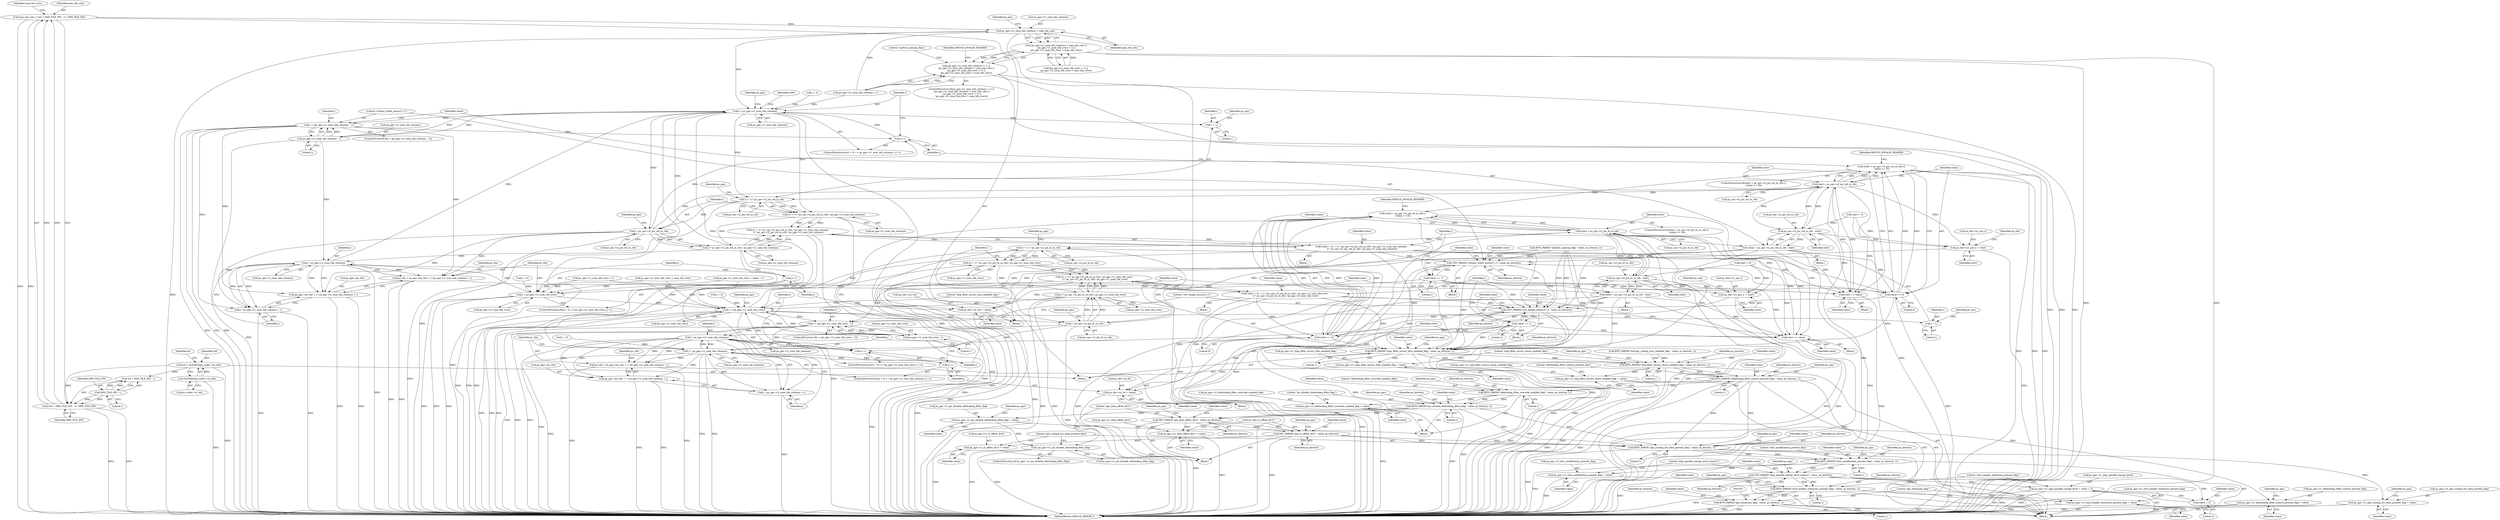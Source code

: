 digraph "0_Android_25c0ffbe6a181b4a373c3c9b421ea449d457e6ed@integer" {
"1000495" [label="(Call,max_tile_cols = (wd + MIN_TILE_WD - 1) / MIN_TILE_WD)"];
"1000497" [label="(Call,(wd + MIN_TILE_WD - 1) / MIN_TILE_WD)"];
"1000481" [label="(Call,wd = ALIGN64(ps_codec->i4_wd))"];
"1000483" [label="(Call,ALIGN64(ps_codec->i4_wd))"];
"1000500" [label="(Call,MIN_TILE_WD - 1)"];
"1000544" [label="(Call,ps_pps->i1_num_tile_columns > max_tile_cols)"];
"1000543" [label="(Call,(ps_pps->i1_num_tile_columns > max_tile_cols) ||\n (ps_pps->i1_num_tile_rows < 1) ||\n (ps_pps->i1_num_tile_rows > max_tile_rows))"];
"1000537" [label="(Call,(ps_pps->i1_num_tile_columns < 1) ||\n (ps_pps->i1_num_tile_columns > max_tile_cols) ||\n (ps_pps->i1_num_tile_rows < 1) ||\n (ps_pps->i1_num_tile_rows > max_tile_rows))"];
"1000583" [label="(Call,i < ps_pps->i1_num_tile_columns)"];
"1000599" [label="(Call,i < (ps_pps->i1_num_tile_columns - 1))"];
"1000588" [label="(Call,i++)"];
"1000660" [label="(Call,ps_tile = ps_pps->ps_tile + j * ps_pps->i1_num_tile_columns + i)"];
"1000662" [label="(Call,ps_pps->ps_tile + j * ps_pps->i1_num_tile_columns + i)"];
"1000666" [label="(Call,j * ps_pps->i1_num_tile_columns + i)"];
"1000601" [label="(Call,ps_pps->i1_num_tile_columns - 1)"];
"1000667" [label="(Call,j * ps_pps->i1_num_tile_columns)"];
"1000657" [label="(Call,j++)"];
"1000652" [label="(Call,j < ps_pps->i1_num_tile_rows)"];
"1000705" [label="(Call,i < (ps_pps->i1_num_tile_rows))"];
"1000721" [label="(Call,i < (ps_pps->i1_num_tile_rows - 1))"];
"1000710" [label="(Call,i++)"];
"1000789" [label="(Call,i * ps_pps->i1_num_tile_columns)"];
"1000774" [label="(Call,j < ps_pps->i1_num_tile_columns)"];
"1000779" [label="(Call,j++)"];
"1000782" [label="(Call,ps_tile = ps_pps->ps_tile + i * ps_pps->i1_num_tile_columns + j)"];
"1000784" [label="(Call,ps_pps->ps_tile + i * ps_pps->i1_num_tile_columns + j)"];
"1000788" [label="(Call,i * ps_pps->i1_num_tile_columns + j)"];
"1000723" [label="(Call,ps_pps->i1_num_tile_rows - 1)"];
"1000751" [label="(Call,(i + 1) * ps_sps->i2_pic_ht_in_ctb)"];
"1000750" [label="(Call,((i + 1) * ps_sps->i2_pic_ht_in_ctb) / ps_pps->i1_num_tile_rows)"];
"1000749" [label="(Call,((i + 1) * ps_sps->i2_pic_ht_in_ctb) / ps_pps->i1_num_tile_rows -\n (i * ps_sps->i2_pic_ht_in_ctb) / ps_pps->i1_num_tile_rows)"];
"1000747" [label="(Call,value = ((i + 1) * ps_sps->i2_pic_ht_in_ctb) / ps_pps->i1_num_tile_rows -\n (i * ps_sps->i2_pic_ht_in_ctb) / ps_pps->i1_num_tile_rows)"];
"1000729" [label="(Call,UEV_PARSE(\"row_height_minus1[ i ]\", value, ps_bitstrm))"];
"1000733" [label="(Call,value += 1)"];
"1000800" [label="(Call,ps_tile->u2_ht = value)"];
"1000805" [label="(Call,start += value)"];
"1000810" [label="(Call,start > ps_sps->i2_pic_ht_in_ctb)"];
"1000740" [label="(Call,ps_sps->i2_pic_ht_in_ctb - start)"];
"1000738" [label="(Call,value = ps_sps->i2_pic_ht_in_ctb - start)"];
"1000815" [label="(Call,value <= 0)"];
"1000809" [label="(Call,(start > ps_sps->i2_pic_ht_in_ctb) ||\n (value <= 0))"];
"1000820" [label="(Call,BITS_PARSE(\"loop_filter_across_tiles_enabled_flag\", value, ps_bitstrm, 1))"];
"1000825" [label="(Call,ps_pps->i1_loop_filter_across_tiles_enabled_flag = value)"];
"1000879" [label="(Call,BITS_PARSE(\"loop_filter_across_slices_enabled_flag\", value, ps_bitstrm, 1))"];
"1000884" [label="(Call,ps_pps->i1_loop_filter_across_slices_enabled_flag = value)"];
"1000889" [label="(Call,BITS_PARSE(\"deblocking_filter_control_present_flag\", value, ps_bitstrm, 1))"];
"1000894" [label="(Call,ps_pps->i1_deblocking_filter_control_present_flag = value)"];
"1000924" [label="(Call,BITS_PARSE(\"deblocking_filter_override_enabled_flag\", value, ps_bitstrm, 1))"];
"1000929" [label="(Call,ps_pps->i1_deblocking_filter_override_enabled_flag = value)"];
"1000934" [label="(Call,BITS_PARSE(\"pic_disable_deblocking_filter_flag\", value, ps_bitstrm, 1))"];
"1000939" [label="(Call,ps_pps->i1_pic_disable_deblocking_filter_flag = value)"];
"1000945" [label="(Call,!ps_pps->i1_pic_disable_deblocking_filter_flag)"];
"1000950" [label="(Call,SEV_PARSE(\"pps_beta_offset_div2\", value, ps_bitstrm))"];
"1000954" [label="(Call,ps_pps->i1_beta_offset_div2 = value)"];
"1000959" [label="(Call,SEV_PARSE(\"pps_tc_offset_div2\", value, ps_bitstrm))"];
"1000963" [label="(Call,ps_pps->i1_tc_offset_div2 = value)"];
"1000968" [label="(Call,BITS_PARSE(\"pps_scaling_list_data_present_flag\", value, ps_bitstrm, 1))"];
"1000973" [label="(Call,ps_pps->i1_pps_scaling_list_data_present_flag = value)"];
"1000992" [label="(Call,BITS_PARSE(\"lists_modification_present_flag\", value, ps_bitstrm, 1))"];
"1000997" [label="(Call,ps_pps->i1_lists_modification_present_flag = value)"];
"1001002" [label="(Call,UEV_PARSE(\"log2_parallel_merge_level_minus2\", value, ps_bitstrm))"];
"1001006" [label="(Call,ps_pps->i1_log2_parallel_merge_level = value + 2)"];
"1001010" [label="(Call,value + 2)"];
"1001013" [label="(Call,BITS_PARSE(\"slice_header_extension_present_flag\", value, ps_bitstrm, 1))"];
"1001018" [label="(Call,ps_pps->i1_slice_header_extension_present_flag = value)"];
"1001023" [label="(Call,BITS_PARSE(\"pps_extension_flag\", value, ps_bitstrm, 1))"];
"1000795" [label="(Call,ps_tile->u1_pos_y = start)"];
"1000761" [label="(Call,(i * ps_sps->i2_pic_ht_in_ctb) / ps_pps->i1_num_tile_rows)"];
"1000762" [label="(Call,i * ps_sps->i2_pic_ht_in_ctb)"];
"1000752" [label="(Call,i + 1)"];
"1000629" [label="(Call,(i + 1) * ps_sps->i2_pic_wd_in_ctb)"];
"1000628" [label="(Call,((i + 1) * ps_sps->i2_pic_wd_in_ctb) / ps_pps->i1_num_tile_columns)"];
"1000627" [label="(Call,((i + 1) * ps_sps->i2_pic_wd_in_ctb) / ps_pps->i1_num_tile_columns -\n (i * ps_sps->i2_pic_wd_in_ctb) / ps_pps->i1_num_tile_columns)"];
"1000625" [label="(Call,value = ((i + 1) * ps_sps->i2_pic_wd_in_ctb) / ps_pps->i1_num_tile_columns -\n (i * ps_sps->i2_pic_wd_in_ctb) / ps_pps->i1_num_tile_columns)"];
"1000607" [label="(Call,UEV_PARSE(\"column_width_minus1[ i ]\", value, ps_bitstrm))"];
"1000611" [label="(Call,value += 1)"];
"1000678" [label="(Call,ps_tile->u2_wd = value)"];
"1000683" [label="(Call,start += value)"];
"1000688" [label="(Call,start > ps_sps->i2_pic_wd_in_ctb)"];
"1000618" [label="(Call,ps_sps->i2_pic_wd_in_ctb - start)"];
"1000616" [label="(Call,value = ps_sps->i2_pic_wd_in_ctb - start)"];
"1000693" [label="(Call,value <= 0)"];
"1000687" [label="(Call,(start > ps_sps->i2_pic_wd_in_ctb) ||\n (value <= 0))"];
"1000673" [label="(Call,ps_tile->u1_pos_x = start)"];
"1000639" [label="(Call,(i * ps_sps->i2_pic_wd_in_ctb) / ps_pps->i1_num_tile_columns)"];
"1000640" [label="(Call,i * ps_sps->i2_pic_wd_in_ctb)"];
"1000630" [label="(Call,i + 1)"];
"1000679" [label="(Call,ps_tile->u2_wd)"];
"1000576" [label="(Call,start = 0)"];
"1000784" [label="(Call,ps_pps->ps_tile + i * ps_pps->i1_num_tile_columns + j)"];
"1000652" [label="(Call,j < ps_pps->i1_num_tile_rows)"];
"1000460" [label="(Call,BITS_PARSE(\"entropy_coding_sync_enabled_flag\", value, ps_bitstrm, 1))"];
"1000752" [label="(Call,i + 1)"];
"1000660" [label="(Call,ps_tile = ps_pps->ps_tile + j * ps_pps->i1_num_tile_columns + i)"];
"1000706" [label="(Identifier,i)"];
"1000898" [label="(Identifier,value)"];
"1000927" [label="(Identifier,ps_bitstrm)"];
"1001006" [label="(Call,ps_pps->i1_log2_parallel_merge_level = value + 2)"];
"1000598" [label="(ControlStructure,if(i < (ps_pps->i1_num_tile_columns - 1)))"];
"1000617" [label="(Identifier,value)"];
"1000682" [label="(Identifier,value)"];
"1000689" [label="(Identifier,start)"];
"1000751" [label="(Call,(i + 1) * ps_sps->i2_pic_ht_in_ctb)"];
"1000946" [label="(Call,ps_pps->i1_pic_disable_deblocking_filter_flag)"];
"1000666" [label="(Call,j * ps_pps->i1_num_tile_columns + i)"];
"1000727" [label="(Literal,1)"];
"1000746" [label="(Block,)"];
"1000673" [label="(Call,ps_tile->u1_pos_x = start)"];
"1000640" [label="(Call,i * ps_sps->i2_pic_wd_in_ctb)"];
"1000956" [label="(Identifier,ps_pps)"];
"1000895" [label="(Call,ps_pps->i1_deblocking_filter_control_present_flag)"];
"1001026" [label="(Identifier,ps_bitstrm)"];
"1001010" [label="(Call,value + 2)"];
"1000884" [label="(Call,ps_pps->i1_loop_filter_across_slices_enabled_flag = value)"];
"1000498" [label="(Call,wd + MIN_TILE_WD - 1)"];
"1000668" [label="(Identifier,j)"];
"1000994" [label="(Identifier,value)"];
"1001027" [label="(Literal,1)"];
"1000764" [label="(Call,ps_sps->i2_pic_ht_in_ctb)"];
"1000756" [label="(Identifier,ps_sps)"];
"1000980" [label="(Identifier,ps_pps)"];
"1000599" [label="(Call,i < (ps_pps->i1_num_tile_columns - 1))"];
"1000662" [label="(Call,ps_pps->ps_tile + j * ps_pps->i1_num_tile_columns + i)"];
"1000595" [label="(Identifier,ps_pps)"];
"1000801" [label="(Call,ps_tile->u2_ht)"];
"1000712" [label="(Block,)"];
"1000941" [label="(Identifier,ps_pps)"];
"1000702" [label="(Call,i = 0)"];
"1000797" [label="(Identifier,ps_tile)"];
"1000816" [label="(Identifier,value)"];
"1000821" [label="(Literal,\"loop_filter_across_tiles_enabled_flag\")"];
"1000657" [label="(Call,j++)"];
"1000879" [label="(Call,BITS_PARSE(\"loop_filter_across_slices_enabled_flag\", value, ps_bitstrm, 1))"];
"1000782" [label="(Call,ps_tile = ps_pps->ps_tile + i * ps_pps->i1_num_tile_columns + j)"];
"1000934" [label="(Call,BITS_PARSE(\"pic_disable_deblocking_filter_flag\", value, ps_bitstrm, 1))"];
"1000825" [label="(Call,ps_pps->i1_loop_filter_across_tiles_enabled_flag = value)"];
"1000659" [label="(Block,)"];
"1001017" [label="(Literal,1)"];
"1000694" [label="(Identifier,value)"];
"1000882" [label="(Identifier,ps_bitstrm)"];
"1000753" [label="(Identifier,i)"];
"1000500" [label="(Call,MIN_TILE_WD - 1)"];
"1000820" [label="(Call,BITS_PARSE(\"loop_filter_across_tiles_enabled_flag\", value, ps_bitstrm, 1))"];
"1001025" [label="(Identifier,value)"];
"1000800" [label="(Call,ps_tile->u2_ht = value)"];
"1000661" [label="(Identifier,ps_tile)"];
"1000933" [label="(Identifier,value)"];
"1000950" [label="(Call,SEV_PARSE(\"pps_beta_offset_div2\", value, ps_bitstrm))"];
"1000628" [label="(Call,((i + 1) * ps_sps->i2_pic_wd_in_ctb) / ps_pps->i1_num_tile_columns)"];
"1000790" [label="(Identifier,i)"];
"1000819" [label="(Identifier,IHEVCD_INVALID_HEADER)"];
"1000741" [label="(Call,ps_sps->i2_pic_ht_in_ctb)"];
"1001019" [label="(Call,ps_pps->i1_slice_header_extension_present_flag)"];
"1000734" [label="(Identifier,value)"];
"1000701" [label="(ControlStructure,for(i = 0; i < (ps_pps->i1_num_tile_rows); i++))"];
"1000739" [label="(Identifier,value)"];
"1000935" [label="(Literal,\"pic_disable_deblocking_filter_flag\")"];
"1000654" [label="(Call,ps_pps->i1_num_tile_rows)"];
"1000759" [label="(Identifier,ps_pps)"];
"1000968" [label="(Call,BITS_PARSE(\"pps_scaling_list_data_present_flag\", value, ps_bitstrm, 1))"];
"1000951" [label="(Literal,\"pps_beta_offset_div2\")"];
"1001003" [label="(Literal,\"log2_parallel_merge_level_minus2\")"];
"1000602" [label="(Call,ps_pps->i1_num_tile_columns)"];
"1000483" [label="(Call,ALIGN64(ps_codec->i4_wd))"];
"1000955" [label="(Call,ps_pps->i1_beta_offset_div2)"];
"1000789" [label="(Call,i * ps_pps->i1_num_tile_columns)"];
"1000609" [label="(Identifier,value)"];
"1000964" [label="(Call,ps_pps->i1_tc_offset_div2)"];
"1000806" [label="(Identifier,start)"];
"1000503" [label="(Identifier,MIN_TILE_WD)"];
"1001014" [label="(Literal,\"slice_header_extension_present_flag\")"];
"1000563" [label="(Literal,\"uniform_spacing_flag\")"];
"1000683" [label="(Call,start += value)"];
"1000804" [label="(Identifier,value)"];
"1000767" [label="(Call,ps_pps->i1_num_tile_rows)"];
"1000612" [label="(Identifier,value)"];
"1000937" [label="(Identifier,ps_bitstrm)"];
"1000938" [label="(Literal,1)"];
"1001018" [label="(Call,ps_pps->i1_slice_header_extension_present_flag = value)"];
"1000579" [label="(ControlStructure,for(i = 0; i < ps_pps->i1_num_tile_columns; i++))"];
"1000633" [label="(Call,ps_sps->i2_pic_wd_in_ctb)"];
"1000697" [label="(Identifier,IHEVCD_INVALID_HEADER)"];
"1000693" [label="(Call,value <= 0)"];
"1000658" [label="(Identifier,j)"];
"1000624" [label="(Block,)"];
"1000954" [label="(Call,ps_pps->i1_beta_offset_div2 = value)"];
"1000780" [label="(Identifier,j)"];
"1001022" [label="(Identifier,value)"];
"1000761" [label="(Call,(i * ps_sps->i2_pic_ht_in_ctb) / ps_pps->i1_num_tile_rows)"];
"1000802" [label="(Identifier,ps_tile)"];
"1000680" [label="(Identifier,ps_tile)"];
"1000947" [label="(Identifier,ps_pps)"];
"1000685" [label="(Identifier,value)"];
"1000750" [label="(Call,((i + 1) * ps_sps->i2_pic_ht_in_ctb) / ps_pps->i1_num_tile_rows)"];
"1000826" [label="(Call,ps_pps->i1_loop_filter_across_tiles_enabled_flag)"];
"1000506" [label="(Identifier,max_tile_rows)"];
"1000754" [label="(Literal,1)"];
"1000646" [label="(Identifier,ps_pps)"];
"1000775" [label="(Identifier,j)"];
"1000678" [label="(Call,ps_tile->u2_wd = value)"];
"1000894" [label="(Call,ps_pps->i1_deblocking_filter_control_present_flag = value)"];
"1000892" [label="(Identifier,ps_bitstrm)"];
"1000939" [label="(Call,ps_pps->i1_pic_disable_deblocking_filter_flag = value)"];
"1000580" [label="(Call,i = 0)"];
"1000537" [label="(Call,(ps_pps->i1_num_tile_columns < 1) ||\n (ps_pps->i1_num_tile_columns > max_tile_cols) ||\n (ps_pps->i1_num_tile_rows < 1) ||\n (ps_pps->i1_num_tile_rows > max_tile_rows))"];
"1000536" [label="(ControlStructure,if((ps_pps->i1_num_tile_columns < 1) ||\n (ps_pps->i1_num_tile_columns > max_tile_cols) ||\n (ps_pps->i1_num_tile_rows < 1) ||\n (ps_pps->i1_num_tile_rows > max_tile_rows)))"];
"1000675" [label="(Identifier,ps_tile)"];
"1000639" [label="(Call,(i * ps_sps->i2_pic_wd_in_ctb) / ps_pps->i1_num_tile_columns)"];
"1000502" [label="(Literal,1)"];
"1000795" [label="(Call,ps_tile->u1_pos_y = start)"];
"1000958" [label="(Identifier,value)"];
"1000629" [label="(Call,(i + 1) * ps_sps->i2_pic_wd_in_ctb)"];
"1001047" [label="(MethodReturn,IHEVCD_ERROR_T)"];
"1000626" [label="(Identifier,value)"];
"1000776" [label="(Call,ps_pps->i1_num_tile_columns)"];
"1001002" [label="(Call,UEV_PARSE(\"log2_parallel_merge_level_minus2\", value, ps_bitstrm))"];
"1000940" [label="(Call,ps_pps->i1_pic_disable_deblocking_filter_flag)"];
"1000677" [label="(Identifier,start)"];
"1000961" [label="(Identifier,value)"];
"1000809" [label="(Call,(start > ps_sps->i2_pic_ht_in_ctb) ||\n (value <= 0))"];
"1000711" [label="(Identifier,i)"];
"1000896" [label="(Identifier,ps_pps)"];
"1000974" [label="(Call,ps_pps->i1_pps_scaling_list_data_present_flag)"];
"1000720" [label="(ControlStructure,if(i < (ps_pps->i1_num_tile_rows - 1)))"];
"1001023" [label="(Call,BITS_PARSE(\"pps_extension_flag\", value, ps_bitstrm, 1))"];
"1000977" [label="(Identifier,value)"];
"1000632" [label="(Literal,1)"];
"1000724" [label="(Call,ps_pps->i1_num_tile_rows)"];
"1000584" [label="(Identifier,i)"];
"1000992" [label="(Call,BITS_PARSE(\"lists_modification_present_flag\", value, ps_bitstrm, 1))"];
"1000484" [label="(Call,ps_codec->i4_wd)"];
"1000634" [label="(Identifier,ps_sps)"];
"1000972" [label="(Literal,1)"];
"1000926" [label="(Identifier,value)"];
"1000768" [label="(Identifier,ps_pps)"];
"1000731" [label="(Identifier,value)"];
"1000590" [label="(Block,)"];
"1000489" [label="(Identifier,ht)"];
"1000998" [label="(Call,ps_pps->i1_lists_modification_present_flag)"];
"1000929" [label="(Call,ps_pps->i1_deblocking_filter_override_enabled_flag = value)"];
"1000562" [label="(Call,BITS_PARSE(\"uniform_spacing_flag\", value, ps_bitstrm, 1))"];
"1000723" [label="(Call,ps_pps->i1_num_tile_rows - 1)"];
"1000928" [label="(Literal,1)"];
"1000650" [label="(Identifier,j)"];
"1000548" [label="(Identifier,max_tile_cols)"];
"1000758" [label="(Call,ps_pps->i1_num_tile_rows)"];
"1000686" [label="(ControlStructure,if((start > ps_sps->i2_pic_wd_in_ctb) ||\n (value <= 0)))"];
"1000561" [label="(Identifier,IHEVCD_INVALID_HEADER)"];
"1000588" [label="(Call,i++)"];
"1000555" [label="(Call,ps_pps->i1_num_tile_rows > max_tile_rows)"];
"1000805" [label="(Call,start += value)"];
"1000822" [label="(Identifier,value)"];
"1000999" [label="(Identifier,ps_pps)"];
"1001020" [label="(Identifier,ps_pps)"];
"1000796" [label="(Call,ps_tile->u1_pos_y)"];
"1000975" [label="(Identifier,ps_pps)"];
"1000608" [label="(Literal,\"column_width_minus1[ i ]\")"];
"1000730" [label="(Literal,\"row_height_minus1[ i ]\")"];
"1000615" [label="(Block,)"];
"1000543" [label="(Call,(ps_pps->i1_num_tile_columns > max_tile_cols) ||\n (ps_pps->i1_num_tile_rows < 1) ||\n (ps_pps->i1_num_tile_rows > max_tile_rows))"];
"1000891" [label="(Identifier,value)"];
"1000684" [label="(Identifier,start)"];
"1000959" [label="(Call,SEV_PARSE(\"pps_tc_offset_div2\", value, ps_bitstrm))"];
"1000967" [label="(Identifier,value)"];
"1001007" [label="(Call,ps_pps->i1_log2_parallel_merge_level)"];
"1000641" [label="(Identifier,i)"];
"1000763" [label="(Identifier,i)"];
"1000817" [label="(Literal,0)"];
"1000549" [label="(Call,(ps_pps->i1_num_tile_rows < 1) ||\n (ps_pps->i1_num_tile_rows > max_tile_rows))"];
"1000672" [label="(Identifier,i)"];
"1000943" [label="(Identifier,value)"];
"1000601" [label="(Call,ps_pps->i1_num_tile_columns - 1)"];
"1000881" [label="(Identifier,value)"];
"1000901" [label="(Identifier,ps_pps)"];
"1000737" [label="(Block,)"];
"1000735" [label="(Literal,1)"];
"1001001" [label="(Identifier,value)"];
"1000924" [label="(Call,BITS_PARSE(\"deblocking_filter_override_enabled_flag\", value, ps_bitstrm, 1))"];
"1000965" [label="(Identifier,ps_pps)"];
"1000497" [label="(Call,(wd + MIN_TILE_WD - 1) / MIN_TILE_WD)"];
"1000997" [label="(Call,ps_pps->i1_lists_modification_present_flag = value)"];
"1000637" [label="(Identifier,ps_pps)"];
"1000669" [label="(Call,ps_pps->i1_num_tile_columns)"];
"1000893" [label="(Literal,1)"];
"1000944" [label="(ControlStructure,if(!ps_pps->i1_pic_disable_deblocking_filter_flag))"];
"1000622" [label="(Identifier,start)"];
"1000888" [label="(Identifier,value)"];
"1000738" [label="(Call,value = ps_sps->i2_pic_ht_in_ctb - start)"];
"1000960" [label="(Literal,\"pps_tc_offset_div2\")"];
"1000945" [label="(Call,!ps_pps->i1_pic_disable_deblocking_filter_flag)"];
"1000111" [label="(Block,)"];
"1000631" [label="(Identifier,i)"];
"1000772" [label="(Identifier,j)"];
"1001012" [label="(Literal,2)"];
"1000740" [label="(Call,ps_sps->i2_pic_ht_in_ctb - start)"];
"1000606" [label="(Block,)"];
"1000481" [label="(Call,wd = ALIGN64(ps_codec->i4_wd))"];
"1000618" [label="(Call,ps_sps->i2_pic_wd_in_ctb - start)"];
"1000642" [label="(Call,ps_sps->i2_pic_wd_in_ctb)"];
"1000885" [label="(Call,ps_pps->i1_loop_filter_across_slices_enabled_flag)"];
"1000770" [label="(ControlStructure,for(j = 0; j < ps_pps->i1_num_tile_columns; j++))"];
"1000552" [label="(Identifier,ps_pps)"];
"1000544" [label="(Call,ps_pps->i1_num_tile_columns > max_tile_cols)"];
"1000710" [label="(Call,i++)"];
"1000707" [label="(Call,ps_pps->i1_num_tile_rows)"];
"1000616" [label="(Call,value = ps_sps->i2_pic_wd_in_ctb - start)"];
"1000585" [label="(Call,ps_pps->i1_num_tile_columns)"];
"1000799" [label="(Identifier,start)"];
"1001016" [label="(Identifier,ps_bitstrm)"];
"1000496" [label="(Identifier,max_tile_cols)"];
"1000538" [label="(Call,ps_pps->i1_num_tile_columns < 1)"];
"1001005" [label="(Identifier,ps_bitstrm)"];
"1000695" [label="(Literal,0)"];
"1000969" [label="(Literal,\"pps_scaling_list_data_present_flag\")"];
"1000605" [label="(Literal,1)"];
"1000630" [label="(Call,i + 1)"];
"1000824" [label="(Literal,1)"];
"1000482" [label="(Identifier,wd)"];
"1000744" [label="(Identifier,start)"];
"1000479" [label="(Block,)"];
"1000755" [label="(Call,ps_sps->i2_pic_ht_in_ctb)"];
"1000827" [label="(Identifier,ps_pps)"];
"1000925" [label="(Literal,\"deblocking_filter_override_enabled_flag\")"];
"1000729" [label="(Call,UEV_PARSE(\"row_height_minus1[ i ]\", value, ps_bitstrm))"];
"1000811" [label="(Identifier,start)"];
"1001011" [label="(Identifier,value)"];
"1000636" [label="(Call,ps_pps->i1_num_tile_columns)"];
"1000808" [label="(ControlStructure,if((start > ps_sps->i2_pic_ht_in_ctb) ||\n (value <= 0)))"];
"1000699" [label="(Identifier,start)"];
"1000749" [label="(Call,((i + 1) * ps_sps->i2_pic_ht_in_ctb) / ps_pps->i1_num_tile_rows -\n (i * ps_sps->i2_pic_ht_in_ctb) / ps_pps->i1_num_tile_rows)"];
"1000687" [label="(Call,(start > ps_sps->i2_pic_wd_in_ctb) ||\n (value <= 0))"];
"1001013" [label="(Call,BITS_PARSE(\"slice_header_extension_present_flag\", value, ps_bitstrm, 1))"];
"1000936" [label="(Identifier,value)"];
"1000495" [label="(Call,max_tile_cols = (wd + MIN_TILE_WD - 1) / MIN_TILE_WD)"];
"1000698" [label="(Call,start = 0)"];
"1000970" [label="(Identifier,value)"];
"1000722" [label="(Identifier,i)"];
"1000733" [label="(Call,value += 1)"];
"1000690" [label="(Call,ps_sps->i2_pic_wd_in_ctb)"];
"1000762" [label="(Call,i * ps_sps->i2_pic_ht_in_ctb)"];
"1000721" [label="(Call,i < (ps_pps->i1_num_tile_rows - 1))"];
"1000794" [label="(Identifier,j)"];
"1000812" [label="(Call,ps_sps->i2_pic_ht_in_ctb)"];
"1000783" [label="(Identifier,ps_tile)"];
"1000995" [label="(Identifier,ps_bitstrm)"];
"1001024" [label="(Literal,\"pps_extension_flag\")"];
"1000747" [label="(Call,value = ((i + 1) * ps_sps->i2_pic_ht_in_ctb) / ps_pps->i1_num_tile_rows -\n (i * ps_sps->i2_pic_ht_in_ctb) / ps_pps->i1_num_tile_rows)"];
"1000728" [label="(Block,)"];
"1000952" [label="(Identifier,value)"];
"1000589" [label="(Identifier,i)"];
"1000705" [label="(Call,i < (ps_pps->i1_num_tile_rows))"];
"1000610" [label="(Identifier,ps_bitstrm)"];
"1000667" [label="(Call,j * ps_pps->i1_num_tile_columns)"];
"1000771" [label="(Call,j = 0)"];
"1000953" [label="(Identifier,ps_bitstrm)"];
"1000550" [label="(Call,ps_pps->i1_num_tile_rows < 1)"];
"1000880" [label="(Literal,\"loop_filter_across_slices_enabled_flag\")"];
"1000971" [label="(Identifier,ps_bitstrm)"];
"1000781" [label="(Block,)"];
"1000996" [label="(Literal,1)"];
"1000973" [label="(Call,ps_pps->i1_pps_scaling_list_data_present_flag = value)"];
"1000823" [label="(Identifier,ps_bitstrm)"];
"1000529" [label="(Call,ps_pps->i1_num_tile_rows = value + 1)"];
"1000649" [label="(Call,j = 0)"];
"1000625" [label="(Call,value = ((i + 1) * ps_sps->i2_pic_wd_in_ctb) / ps_pps->i1_num_tile_columns -\n (i * ps_sps->i2_pic_wd_in_ctb) / ps_pps->i1_num_tile_columns)"];
"1000611" [label="(Call,value += 1)"];
"1000883" [label="(Literal,1)"];
"1000963" [label="(Call,ps_pps->i1_tc_offset_div2 = value)"];
"1000627" [label="(Call,((i + 1) * ps_sps->i2_pic_wd_in_ctb) / ps_pps->i1_num_tile_columns -\n (i * ps_sps->i2_pic_wd_in_ctb) / ps_pps->i1_num_tile_columns)"];
"1000962" [label="(Identifier,ps_bitstrm)"];
"1001015" [label="(Identifier,value)"];
"1000890" [label="(Literal,\"deblocking_filter_control_present_flag\")"];
"1000663" [label="(Call,ps_pps->ps_tile)"];
"1000619" [label="(Call,ps_sps->i2_pic_wd_in_ctb)"];
"1000674" [label="(Call,ps_tile->u1_pos_x)"];
"1000748" [label="(Identifier,value)"];
"1000600" [label="(Identifier,i)"];
"1000653" [label="(Identifier,j)"];
"1000645" [label="(Call,ps_pps->i1_num_tile_columns)"];
"1000886" [label="(Identifier,ps_pps)"];
"1000688" [label="(Call,start > ps_sps->i2_pic_wd_in_ctb)"];
"1000815" [label="(Call,value <= 0)"];
"1000717" [label="(Identifier,ps_pps)"];
"1000774" [label="(Call,j < ps_pps->i1_num_tile_columns)"];
"1000613" [label="(Literal,1)"];
"1000501" [label="(Identifier,MIN_TILE_WD)"];
"1000788" [label="(Call,i * ps_pps->i1_num_tile_columns + j)"];
"1000993" [label="(Literal,\"lists_modification_present_flag\")"];
"1000732" [label="(Identifier,ps_bitstrm)"];
"1001004" [label="(Identifier,value)"];
"1000807" [label="(Identifier,value)"];
"1000607" [label="(Call,UEV_PARSE(\"column_width_minus1[ i ]\", value, ps_bitstrm))"];
"1000829" [label="(Identifier,value)"];
"1000931" [label="(Identifier,ps_pps)"];
"1000545" [label="(Call,ps_pps->i1_num_tile_columns)"];
"1000648" [label="(ControlStructure,for(j = 0; j < ps_pps->i1_num_tile_rows; j++))"];
"1000779" [label="(Call,j++)"];
"1000923" [label="(Block,)"];
"1000583" [label="(Call,i < ps_pps->i1_num_tile_columns)"];
"1000930" [label="(Call,ps_pps->i1_deblocking_filter_override_enabled_flag)"];
"1000949" [label="(Block,)"];
"1000791" [label="(Call,ps_pps->i1_num_tile_columns)"];
"1001008" [label="(Identifier,ps_pps)"];
"1000810" [label="(Call,start > ps_sps->i2_pic_ht_in_ctb)"];
"1000889" [label="(Call,BITS_PARSE(\"deblocking_filter_control_present_flag\", value, ps_bitstrm, 1))"];
"1000785" [label="(Call,ps_pps->ps_tile)"];
"1000495" -> "1000479"  [label="AST: "];
"1000495" -> "1000497"  [label="CFG: "];
"1000496" -> "1000495"  [label="AST: "];
"1000497" -> "1000495"  [label="AST: "];
"1000506" -> "1000495"  [label="CFG: "];
"1000495" -> "1001047"  [label="DDG: "];
"1000495" -> "1001047"  [label="DDG: "];
"1000497" -> "1000495"  [label="DDG: "];
"1000497" -> "1000495"  [label="DDG: "];
"1000495" -> "1000544"  [label="DDG: "];
"1000497" -> "1000503"  [label="CFG: "];
"1000498" -> "1000497"  [label="AST: "];
"1000503" -> "1000497"  [label="AST: "];
"1000497" -> "1001047"  [label="DDG: "];
"1000497" -> "1001047"  [label="DDG: "];
"1000481" -> "1000497"  [label="DDG: "];
"1000500" -> "1000497"  [label="DDG: "];
"1000500" -> "1000497"  [label="DDG: "];
"1000481" -> "1000479"  [label="AST: "];
"1000481" -> "1000483"  [label="CFG: "];
"1000482" -> "1000481"  [label="AST: "];
"1000483" -> "1000481"  [label="AST: "];
"1000489" -> "1000481"  [label="CFG: "];
"1000481" -> "1001047"  [label="DDG: "];
"1000483" -> "1000481"  [label="DDG: "];
"1000481" -> "1000498"  [label="DDG: "];
"1000483" -> "1000484"  [label="CFG: "];
"1000484" -> "1000483"  [label="AST: "];
"1000483" -> "1001047"  [label="DDG: "];
"1000500" -> "1000498"  [label="AST: "];
"1000500" -> "1000502"  [label="CFG: "];
"1000501" -> "1000500"  [label="AST: "];
"1000502" -> "1000500"  [label="AST: "];
"1000498" -> "1000500"  [label="CFG: "];
"1000500" -> "1000498"  [label="DDG: "];
"1000500" -> "1000498"  [label="DDG: "];
"1000544" -> "1000543"  [label="AST: "];
"1000544" -> "1000548"  [label="CFG: "];
"1000545" -> "1000544"  [label="AST: "];
"1000548" -> "1000544"  [label="AST: "];
"1000552" -> "1000544"  [label="CFG: "];
"1000543" -> "1000544"  [label="CFG: "];
"1000544" -> "1001047"  [label="DDG: "];
"1000544" -> "1001047"  [label="DDG: "];
"1000544" -> "1000543"  [label="DDG: "];
"1000544" -> "1000543"  [label="DDG: "];
"1000538" -> "1000544"  [label="DDG: "];
"1000544" -> "1000583"  [label="DDG: "];
"1000543" -> "1000537"  [label="AST: "];
"1000543" -> "1000549"  [label="CFG: "];
"1000549" -> "1000543"  [label="AST: "];
"1000537" -> "1000543"  [label="CFG: "];
"1000543" -> "1001047"  [label="DDG: "];
"1000543" -> "1001047"  [label="DDG: "];
"1000543" -> "1000537"  [label="DDG: "];
"1000543" -> "1000537"  [label="DDG: "];
"1000549" -> "1000543"  [label="DDG: "];
"1000549" -> "1000543"  [label="DDG: "];
"1000537" -> "1000536"  [label="AST: "];
"1000537" -> "1000538"  [label="CFG: "];
"1000538" -> "1000537"  [label="AST: "];
"1000561" -> "1000537"  [label="CFG: "];
"1000563" -> "1000537"  [label="CFG: "];
"1000537" -> "1001047"  [label="DDG: "];
"1000537" -> "1001047"  [label="DDG: "];
"1000537" -> "1001047"  [label="DDG: "];
"1000538" -> "1000537"  [label="DDG: "];
"1000538" -> "1000537"  [label="DDG: "];
"1000583" -> "1000579"  [label="AST: "];
"1000583" -> "1000585"  [label="CFG: "];
"1000584" -> "1000583"  [label="AST: "];
"1000585" -> "1000583"  [label="AST: "];
"1000595" -> "1000583"  [label="CFG: "];
"1000699" -> "1000583"  [label="CFG: "];
"1000583" -> "1001047"  [label="DDG: "];
"1000583" -> "1001047"  [label="DDG: "];
"1000588" -> "1000583"  [label="DDG: "];
"1000580" -> "1000583"  [label="DDG: "];
"1000601" -> "1000583"  [label="DDG: "];
"1000538" -> "1000583"  [label="DDG: "];
"1000639" -> "1000583"  [label="DDG: "];
"1000667" -> "1000583"  [label="DDG: "];
"1000583" -> "1000599"  [label="DDG: "];
"1000583" -> "1000601"  [label="DDG: "];
"1000583" -> "1000629"  [label="DDG: "];
"1000583" -> "1000630"  [label="DDG: "];
"1000583" -> "1000628"  [label="DDG: "];
"1000583" -> "1000640"  [label="DDG: "];
"1000583" -> "1000774"  [label="DDG: "];
"1000599" -> "1000598"  [label="AST: "];
"1000599" -> "1000601"  [label="CFG: "];
"1000600" -> "1000599"  [label="AST: "];
"1000601" -> "1000599"  [label="AST: "];
"1000608" -> "1000599"  [label="CFG: "];
"1000617" -> "1000599"  [label="CFG: "];
"1000599" -> "1001047"  [label="DDG: "];
"1000599" -> "1001047"  [label="DDG: "];
"1000599" -> "1001047"  [label="DDG: "];
"1000599" -> "1000588"  [label="DDG: "];
"1000601" -> "1000599"  [label="DDG: "];
"1000601" -> "1000599"  [label="DDG: "];
"1000599" -> "1000660"  [label="DDG: "];
"1000599" -> "1000662"  [label="DDG: "];
"1000599" -> "1000666"  [label="DDG: "];
"1000588" -> "1000579"  [label="AST: "];
"1000588" -> "1000589"  [label="CFG: "];
"1000589" -> "1000588"  [label="AST: "];
"1000584" -> "1000588"  [label="CFG: "];
"1000640" -> "1000588"  [label="DDG: "];
"1000660" -> "1000659"  [label="AST: "];
"1000660" -> "1000662"  [label="CFG: "];
"1000661" -> "1000660"  [label="AST: "];
"1000662" -> "1000660"  [label="AST: "];
"1000675" -> "1000660"  [label="CFG: "];
"1000660" -> "1001047"  [label="DDG: "];
"1000660" -> "1001047"  [label="DDG: "];
"1000667" -> "1000660"  [label="DDG: "];
"1000667" -> "1000660"  [label="DDG: "];
"1000640" -> "1000660"  [label="DDG: "];
"1000662" -> "1000666"  [label="CFG: "];
"1000663" -> "1000662"  [label="AST: "];
"1000666" -> "1000662"  [label="AST: "];
"1000662" -> "1001047"  [label="DDG: "];
"1000662" -> "1001047"  [label="DDG: "];
"1000667" -> "1000662"  [label="DDG: "];
"1000667" -> "1000662"  [label="DDG: "];
"1000640" -> "1000662"  [label="DDG: "];
"1000666" -> "1000672"  [label="CFG: "];
"1000667" -> "1000666"  [label="AST: "];
"1000672" -> "1000666"  [label="AST: "];
"1000666" -> "1001047"  [label="DDG: "];
"1000666" -> "1001047"  [label="DDG: "];
"1000667" -> "1000666"  [label="DDG: "];
"1000667" -> "1000666"  [label="DDG: "];
"1000640" -> "1000666"  [label="DDG: "];
"1000601" -> "1000605"  [label="CFG: "];
"1000602" -> "1000601"  [label="AST: "];
"1000605" -> "1000601"  [label="AST: "];
"1000601" -> "1001047"  [label="DDG: "];
"1000601" -> "1000667"  [label="DDG: "];
"1000667" -> "1000669"  [label="CFG: "];
"1000668" -> "1000667"  [label="AST: "];
"1000669" -> "1000667"  [label="AST: "];
"1000672" -> "1000667"  [label="CFG: "];
"1000667" -> "1001047"  [label="DDG: "];
"1000667" -> "1000657"  [label="DDG: "];
"1000652" -> "1000667"  [label="DDG: "];
"1000639" -> "1000667"  [label="DDG: "];
"1000657" -> "1000648"  [label="AST: "];
"1000657" -> "1000658"  [label="CFG: "];
"1000658" -> "1000657"  [label="AST: "];
"1000653" -> "1000657"  [label="CFG: "];
"1000657" -> "1000652"  [label="DDG: "];
"1000652" -> "1000648"  [label="AST: "];
"1000652" -> "1000654"  [label="CFG: "];
"1000653" -> "1000652"  [label="AST: "];
"1000654" -> "1000652"  [label="AST: "];
"1000661" -> "1000652"  [label="CFG: "];
"1000684" -> "1000652"  [label="CFG: "];
"1000652" -> "1001047"  [label="DDG: "];
"1000652" -> "1001047"  [label="DDG: "];
"1000652" -> "1001047"  [label="DDG: "];
"1000649" -> "1000652"  [label="DDG: "];
"1000555" -> "1000652"  [label="DDG: "];
"1000529" -> "1000652"  [label="DDG: "];
"1000550" -> "1000652"  [label="DDG: "];
"1000652" -> "1000705"  [label="DDG: "];
"1000705" -> "1000701"  [label="AST: "];
"1000705" -> "1000707"  [label="CFG: "];
"1000706" -> "1000705"  [label="AST: "];
"1000707" -> "1000705"  [label="AST: "];
"1000717" -> "1000705"  [label="CFG: "];
"1000821" -> "1000705"  [label="CFG: "];
"1000705" -> "1001047"  [label="DDG: "];
"1000705" -> "1001047"  [label="DDG: "];
"1000705" -> "1001047"  [label="DDG: "];
"1000710" -> "1000705"  [label="DDG: "];
"1000702" -> "1000705"  [label="DDG: "];
"1000723" -> "1000705"  [label="DDG: "];
"1000761" -> "1000705"  [label="DDG: "];
"1000555" -> "1000705"  [label="DDG: "];
"1000529" -> "1000705"  [label="DDG: "];
"1000550" -> "1000705"  [label="DDG: "];
"1000705" -> "1000721"  [label="DDG: "];
"1000705" -> "1000723"  [label="DDG: "];
"1000705" -> "1000751"  [label="DDG: "];
"1000705" -> "1000752"  [label="DDG: "];
"1000705" -> "1000750"  [label="DDG: "];
"1000705" -> "1000762"  [label="DDG: "];
"1000721" -> "1000720"  [label="AST: "];
"1000721" -> "1000723"  [label="CFG: "];
"1000722" -> "1000721"  [label="AST: "];
"1000723" -> "1000721"  [label="AST: "];
"1000730" -> "1000721"  [label="CFG: "];
"1000739" -> "1000721"  [label="CFG: "];
"1000721" -> "1001047"  [label="DDG: "];
"1000721" -> "1001047"  [label="DDG: "];
"1000721" -> "1001047"  [label="DDG: "];
"1000721" -> "1000710"  [label="DDG: "];
"1000723" -> "1000721"  [label="DDG: "];
"1000723" -> "1000721"  [label="DDG: "];
"1000721" -> "1000789"  [label="DDG: "];
"1000710" -> "1000701"  [label="AST: "];
"1000710" -> "1000711"  [label="CFG: "];
"1000711" -> "1000710"  [label="AST: "];
"1000706" -> "1000710"  [label="CFG: "];
"1000789" -> "1000710"  [label="DDG: "];
"1000762" -> "1000710"  [label="DDG: "];
"1000789" -> "1000788"  [label="AST: "];
"1000789" -> "1000791"  [label="CFG: "];
"1000790" -> "1000789"  [label="AST: "];
"1000791" -> "1000789"  [label="AST: "];
"1000794" -> "1000789"  [label="CFG: "];
"1000789" -> "1001047"  [label="DDG: "];
"1000789" -> "1000774"  [label="DDG: "];
"1000789" -> "1000782"  [label="DDG: "];
"1000789" -> "1000782"  [label="DDG: "];
"1000789" -> "1000784"  [label="DDG: "];
"1000789" -> "1000784"  [label="DDG: "];
"1000789" -> "1000788"  [label="DDG: "];
"1000789" -> "1000788"  [label="DDG: "];
"1000762" -> "1000789"  [label="DDG: "];
"1000774" -> "1000789"  [label="DDG: "];
"1000774" -> "1000770"  [label="AST: "];
"1000774" -> "1000776"  [label="CFG: "];
"1000775" -> "1000774"  [label="AST: "];
"1000776" -> "1000774"  [label="AST: "];
"1000783" -> "1000774"  [label="CFG: "];
"1000806" -> "1000774"  [label="CFG: "];
"1000774" -> "1001047"  [label="DDG: "];
"1000774" -> "1001047"  [label="DDG: "];
"1000774" -> "1001047"  [label="DDG: "];
"1000779" -> "1000774"  [label="DDG: "];
"1000771" -> "1000774"  [label="DDG: "];
"1000774" -> "1000779"  [label="DDG: "];
"1000774" -> "1000782"  [label="DDG: "];
"1000774" -> "1000784"  [label="DDG: "];
"1000774" -> "1000788"  [label="DDG: "];
"1000779" -> "1000770"  [label="AST: "];
"1000779" -> "1000780"  [label="CFG: "];
"1000780" -> "1000779"  [label="AST: "];
"1000775" -> "1000779"  [label="CFG: "];
"1000782" -> "1000781"  [label="AST: "];
"1000782" -> "1000784"  [label="CFG: "];
"1000783" -> "1000782"  [label="AST: "];
"1000784" -> "1000782"  [label="AST: "];
"1000797" -> "1000782"  [label="CFG: "];
"1000782" -> "1001047"  [label="DDG: "];
"1000782" -> "1001047"  [label="DDG: "];
"1000784" -> "1000788"  [label="CFG: "];
"1000785" -> "1000784"  [label="AST: "];
"1000788" -> "1000784"  [label="AST: "];
"1000784" -> "1001047"  [label="DDG: "];
"1000784" -> "1001047"  [label="DDG: "];
"1000788" -> "1000794"  [label="CFG: "];
"1000794" -> "1000788"  [label="AST: "];
"1000788" -> "1001047"  [label="DDG: "];
"1000723" -> "1000727"  [label="CFG: "];
"1000724" -> "1000723"  [label="AST: "];
"1000727" -> "1000723"  [label="AST: "];
"1000723" -> "1001047"  [label="DDG: "];
"1000751" -> "1000750"  [label="AST: "];
"1000751" -> "1000755"  [label="CFG: "];
"1000752" -> "1000751"  [label="AST: "];
"1000755" -> "1000751"  [label="AST: "];
"1000759" -> "1000751"  [label="CFG: "];
"1000751" -> "1001047"  [label="DDG: "];
"1000751" -> "1000750"  [label="DDG: "];
"1000751" -> "1000750"  [label="DDG: "];
"1000810" -> "1000751"  [label="DDG: "];
"1000751" -> "1000762"  [label="DDG: "];
"1000750" -> "1000749"  [label="AST: "];
"1000750" -> "1000758"  [label="CFG: "];
"1000758" -> "1000750"  [label="AST: "];
"1000763" -> "1000750"  [label="CFG: "];
"1000750" -> "1001047"  [label="DDG: "];
"1000750" -> "1000749"  [label="DDG: "];
"1000750" -> "1000749"  [label="DDG: "];
"1000750" -> "1000761"  [label="DDG: "];
"1000749" -> "1000747"  [label="AST: "];
"1000749" -> "1000761"  [label="CFG: "];
"1000761" -> "1000749"  [label="AST: "];
"1000747" -> "1000749"  [label="CFG: "];
"1000749" -> "1001047"  [label="DDG: "];
"1000749" -> "1001047"  [label="DDG: "];
"1000749" -> "1000747"  [label="DDG: "];
"1000749" -> "1000747"  [label="DDG: "];
"1000761" -> "1000749"  [label="DDG: "];
"1000761" -> "1000749"  [label="DDG: "];
"1000747" -> "1000746"  [label="AST: "];
"1000748" -> "1000747"  [label="AST: "];
"1000772" -> "1000747"  [label="CFG: "];
"1000747" -> "1001047"  [label="DDG: "];
"1000747" -> "1000729"  [label="DDG: "];
"1000747" -> "1000800"  [label="DDG: "];
"1000747" -> "1000805"  [label="DDG: "];
"1000747" -> "1000815"  [label="DDG: "];
"1000747" -> "1000820"  [label="DDG: "];
"1000729" -> "1000728"  [label="AST: "];
"1000729" -> "1000732"  [label="CFG: "];
"1000730" -> "1000729"  [label="AST: "];
"1000731" -> "1000729"  [label="AST: "];
"1000732" -> "1000729"  [label="AST: "];
"1000734" -> "1000729"  [label="CFG: "];
"1000729" -> "1001047"  [label="DDG: "];
"1000729" -> "1001047"  [label="DDG: "];
"1000815" -> "1000729"  [label="DDG: "];
"1000693" -> "1000729"  [label="DDG: "];
"1000733" -> "1000729"  [label="DDG: "];
"1000738" -> "1000729"  [label="DDG: "];
"1000562" -> "1000729"  [label="DDG: "];
"1000562" -> "1000729"  [label="DDG: "];
"1000625" -> "1000729"  [label="DDG: "];
"1000616" -> "1000729"  [label="DDG: "];
"1000611" -> "1000729"  [label="DDG: "];
"1000607" -> "1000729"  [label="DDG: "];
"1000729" -> "1000733"  [label="DDG: "];
"1000729" -> "1000820"  [label="DDG: "];
"1000733" -> "1000728"  [label="AST: "];
"1000733" -> "1000735"  [label="CFG: "];
"1000734" -> "1000733"  [label="AST: "];
"1000735" -> "1000733"  [label="AST: "];
"1000772" -> "1000733"  [label="CFG: "];
"1000733" -> "1000800"  [label="DDG: "];
"1000733" -> "1000805"  [label="DDG: "];
"1000733" -> "1000815"  [label="DDG: "];
"1000733" -> "1000820"  [label="DDG: "];
"1000800" -> "1000781"  [label="AST: "];
"1000800" -> "1000804"  [label="CFG: "];
"1000801" -> "1000800"  [label="AST: "];
"1000804" -> "1000800"  [label="AST: "];
"1000780" -> "1000800"  [label="CFG: "];
"1000800" -> "1001047"  [label="DDG: "];
"1000738" -> "1000800"  [label="DDG: "];
"1000805" -> "1000712"  [label="AST: "];
"1000805" -> "1000807"  [label="CFG: "];
"1000806" -> "1000805"  [label="AST: "];
"1000807" -> "1000805"  [label="AST: "];
"1000811" -> "1000805"  [label="CFG: "];
"1000805" -> "1001047"  [label="DDG: "];
"1000738" -> "1000805"  [label="DDG: "];
"1000740" -> "1000805"  [label="DDG: "];
"1000698" -> "1000805"  [label="DDG: "];
"1000810" -> "1000805"  [label="DDG: "];
"1000805" -> "1000810"  [label="DDG: "];
"1000810" -> "1000809"  [label="AST: "];
"1000810" -> "1000812"  [label="CFG: "];
"1000811" -> "1000810"  [label="AST: "];
"1000812" -> "1000810"  [label="AST: "];
"1000816" -> "1000810"  [label="CFG: "];
"1000809" -> "1000810"  [label="CFG: "];
"1000810" -> "1001047"  [label="DDG: "];
"1000810" -> "1001047"  [label="DDG: "];
"1000810" -> "1000740"  [label="DDG: "];
"1000810" -> "1000740"  [label="DDG: "];
"1000810" -> "1000795"  [label="DDG: "];
"1000810" -> "1000809"  [label="DDG: "];
"1000810" -> "1000809"  [label="DDG: "];
"1000740" -> "1000810"  [label="DDG: "];
"1000762" -> "1000810"  [label="DDG: "];
"1000740" -> "1000738"  [label="AST: "];
"1000740" -> "1000744"  [label="CFG: "];
"1000741" -> "1000740"  [label="AST: "];
"1000744" -> "1000740"  [label="AST: "];
"1000738" -> "1000740"  [label="CFG: "];
"1000740" -> "1000738"  [label="DDG: "];
"1000740" -> "1000738"  [label="DDG: "];
"1000698" -> "1000740"  [label="DDG: "];
"1000740" -> "1000795"  [label="DDG: "];
"1000738" -> "1000737"  [label="AST: "];
"1000739" -> "1000738"  [label="AST: "];
"1000772" -> "1000738"  [label="CFG: "];
"1000738" -> "1001047"  [label="DDG: "];
"1000738" -> "1000815"  [label="DDG: "];
"1000738" -> "1000820"  [label="DDG: "];
"1000815" -> "1000809"  [label="AST: "];
"1000815" -> "1000817"  [label="CFG: "];
"1000816" -> "1000815"  [label="AST: "];
"1000817" -> "1000815"  [label="AST: "];
"1000809" -> "1000815"  [label="CFG: "];
"1000815" -> "1001047"  [label="DDG: "];
"1000815" -> "1000809"  [label="DDG: "];
"1000815" -> "1000809"  [label="DDG: "];
"1000815" -> "1000820"  [label="DDG: "];
"1000809" -> "1000808"  [label="AST: "];
"1000819" -> "1000809"  [label="CFG: "];
"1000711" -> "1000809"  [label="CFG: "];
"1000809" -> "1001047"  [label="DDG: "];
"1000809" -> "1001047"  [label="DDG: "];
"1000809" -> "1001047"  [label="DDG: "];
"1000687" -> "1000809"  [label="DDG: "];
"1000820" -> "1000479"  [label="AST: "];
"1000820" -> "1000824"  [label="CFG: "];
"1000821" -> "1000820"  [label="AST: "];
"1000822" -> "1000820"  [label="AST: "];
"1000823" -> "1000820"  [label="AST: "];
"1000824" -> "1000820"  [label="AST: "];
"1000827" -> "1000820"  [label="CFG: "];
"1000820" -> "1001047"  [label="DDG: "];
"1000693" -> "1000820"  [label="DDG: "];
"1000562" -> "1000820"  [label="DDG: "];
"1000562" -> "1000820"  [label="DDG: "];
"1000625" -> "1000820"  [label="DDG: "];
"1000616" -> "1000820"  [label="DDG: "];
"1000611" -> "1000820"  [label="DDG: "];
"1000607" -> "1000820"  [label="DDG: "];
"1000820" -> "1000825"  [label="DDG: "];
"1000820" -> "1000879"  [label="DDG: "];
"1000820" -> "1000879"  [label="DDG: "];
"1000825" -> "1000479"  [label="AST: "];
"1000825" -> "1000829"  [label="CFG: "];
"1000826" -> "1000825"  [label="AST: "];
"1000829" -> "1000825"  [label="AST: "];
"1000880" -> "1000825"  [label="CFG: "];
"1000825" -> "1001047"  [label="DDG: "];
"1000879" -> "1000111"  [label="AST: "];
"1000879" -> "1000883"  [label="CFG: "];
"1000880" -> "1000879"  [label="AST: "];
"1000881" -> "1000879"  [label="AST: "];
"1000882" -> "1000879"  [label="AST: "];
"1000883" -> "1000879"  [label="AST: "];
"1000886" -> "1000879"  [label="CFG: "];
"1000879" -> "1001047"  [label="DDG: "];
"1000460" -> "1000879"  [label="DDG: "];
"1000460" -> "1000879"  [label="DDG: "];
"1000879" -> "1000884"  [label="DDG: "];
"1000879" -> "1000889"  [label="DDG: "];
"1000879" -> "1000889"  [label="DDG: "];
"1000884" -> "1000111"  [label="AST: "];
"1000884" -> "1000888"  [label="CFG: "];
"1000885" -> "1000884"  [label="AST: "];
"1000888" -> "1000884"  [label="AST: "];
"1000890" -> "1000884"  [label="CFG: "];
"1000884" -> "1001047"  [label="DDG: "];
"1000889" -> "1000111"  [label="AST: "];
"1000889" -> "1000893"  [label="CFG: "];
"1000890" -> "1000889"  [label="AST: "];
"1000891" -> "1000889"  [label="AST: "];
"1000892" -> "1000889"  [label="AST: "];
"1000893" -> "1000889"  [label="AST: "];
"1000896" -> "1000889"  [label="CFG: "];
"1000889" -> "1001047"  [label="DDG: "];
"1000889" -> "1000894"  [label="DDG: "];
"1000889" -> "1000924"  [label="DDG: "];
"1000889" -> "1000924"  [label="DDG: "];
"1000889" -> "1000968"  [label="DDG: "];
"1000889" -> "1000968"  [label="DDG: "];
"1000894" -> "1000111"  [label="AST: "];
"1000894" -> "1000898"  [label="CFG: "];
"1000895" -> "1000894"  [label="AST: "];
"1000898" -> "1000894"  [label="AST: "];
"1000901" -> "1000894"  [label="CFG: "];
"1000894" -> "1001047"  [label="DDG: "];
"1000924" -> "1000923"  [label="AST: "];
"1000924" -> "1000928"  [label="CFG: "];
"1000925" -> "1000924"  [label="AST: "];
"1000926" -> "1000924"  [label="AST: "];
"1000927" -> "1000924"  [label="AST: "];
"1000928" -> "1000924"  [label="AST: "];
"1000931" -> "1000924"  [label="CFG: "];
"1000924" -> "1001047"  [label="DDG: "];
"1000924" -> "1000929"  [label="DDG: "];
"1000924" -> "1000934"  [label="DDG: "];
"1000924" -> "1000934"  [label="DDG: "];
"1000929" -> "1000923"  [label="AST: "];
"1000929" -> "1000933"  [label="CFG: "];
"1000930" -> "1000929"  [label="AST: "];
"1000933" -> "1000929"  [label="AST: "];
"1000935" -> "1000929"  [label="CFG: "];
"1000929" -> "1001047"  [label="DDG: "];
"1000934" -> "1000923"  [label="AST: "];
"1000934" -> "1000938"  [label="CFG: "];
"1000935" -> "1000934"  [label="AST: "];
"1000936" -> "1000934"  [label="AST: "];
"1000937" -> "1000934"  [label="AST: "];
"1000938" -> "1000934"  [label="AST: "];
"1000941" -> "1000934"  [label="CFG: "];
"1000934" -> "1001047"  [label="DDG: "];
"1000934" -> "1000939"  [label="DDG: "];
"1000934" -> "1000950"  [label="DDG: "];
"1000934" -> "1000950"  [label="DDG: "];
"1000934" -> "1000968"  [label="DDG: "];
"1000934" -> "1000968"  [label="DDG: "];
"1000939" -> "1000923"  [label="AST: "];
"1000939" -> "1000943"  [label="CFG: "];
"1000940" -> "1000939"  [label="AST: "];
"1000943" -> "1000939"  [label="AST: "];
"1000947" -> "1000939"  [label="CFG: "];
"1000939" -> "1000945"  [label="DDG: "];
"1000945" -> "1000944"  [label="AST: "];
"1000945" -> "1000946"  [label="CFG: "];
"1000946" -> "1000945"  [label="AST: "];
"1000951" -> "1000945"  [label="CFG: "];
"1000969" -> "1000945"  [label="CFG: "];
"1000945" -> "1001047"  [label="DDG: "];
"1000945" -> "1001047"  [label="DDG: "];
"1000950" -> "1000949"  [label="AST: "];
"1000950" -> "1000953"  [label="CFG: "];
"1000951" -> "1000950"  [label="AST: "];
"1000952" -> "1000950"  [label="AST: "];
"1000953" -> "1000950"  [label="AST: "];
"1000956" -> "1000950"  [label="CFG: "];
"1000950" -> "1001047"  [label="DDG: "];
"1000950" -> "1000954"  [label="DDG: "];
"1000950" -> "1000959"  [label="DDG: "];
"1000950" -> "1000959"  [label="DDG: "];
"1000954" -> "1000949"  [label="AST: "];
"1000954" -> "1000958"  [label="CFG: "];
"1000955" -> "1000954"  [label="AST: "];
"1000958" -> "1000954"  [label="AST: "];
"1000960" -> "1000954"  [label="CFG: "];
"1000954" -> "1001047"  [label="DDG: "];
"1000959" -> "1000949"  [label="AST: "];
"1000959" -> "1000962"  [label="CFG: "];
"1000960" -> "1000959"  [label="AST: "];
"1000961" -> "1000959"  [label="AST: "];
"1000962" -> "1000959"  [label="AST: "];
"1000965" -> "1000959"  [label="CFG: "];
"1000959" -> "1001047"  [label="DDG: "];
"1000959" -> "1000963"  [label="DDG: "];
"1000959" -> "1000968"  [label="DDG: "];
"1000959" -> "1000968"  [label="DDG: "];
"1000963" -> "1000949"  [label="AST: "];
"1000963" -> "1000967"  [label="CFG: "];
"1000964" -> "1000963"  [label="AST: "];
"1000967" -> "1000963"  [label="AST: "];
"1000969" -> "1000963"  [label="CFG: "];
"1000963" -> "1001047"  [label="DDG: "];
"1000968" -> "1000111"  [label="AST: "];
"1000968" -> "1000972"  [label="CFG: "];
"1000969" -> "1000968"  [label="AST: "];
"1000970" -> "1000968"  [label="AST: "];
"1000971" -> "1000968"  [label="AST: "];
"1000972" -> "1000968"  [label="AST: "];
"1000975" -> "1000968"  [label="CFG: "];
"1000968" -> "1001047"  [label="DDG: "];
"1000968" -> "1000973"  [label="DDG: "];
"1000968" -> "1000992"  [label="DDG: "];
"1000968" -> "1000992"  [label="DDG: "];
"1000973" -> "1000111"  [label="AST: "];
"1000973" -> "1000977"  [label="CFG: "];
"1000974" -> "1000973"  [label="AST: "];
"1000977" -> "1000973"  [label="AST: "];
"1000980" -> "1000973"  [label="CFG: "];
"1000973" -> "1001047"  [label="DDG: "];
"1000992" -> "1000111"  [label="AST: "];
"1000992" -> "1000996"  [label="CFG: "];
"1000993" -> "1000992"  [label="AST: "];
"1000994" -> "1000992"  [label="AST: "];
"1000995" -> "1000992"  [label="AST: "];
"1000996" -> "1000992"  [label="AST: "];
"1000999" -> "1000992"  [label="CFG: "];
"1000992" -> "1001047"  [label="DDG: "];
"1000992" -> "1000997"  [label="DDG: "];
"1000992" -> "1001002"  [label="DDG: "];
"1000992" -> "1001002"  [label="DDG: "];
"1000997" -> "1000111"  [label="AST: "];
"1000997" -> "1001001"  [label="CFG: "];
"1000998" -> "1000997"  [label="AST: "];
"1001001" -> "1000997"  [label="AST: "];
"1001003" -> "1000997"  [label="CFG: "];
"1000997" -> "1001047"  [label="DDG: "];
"1001002" -> "1000111"  [label="AST: "];
"1001002" -> "1001005"  [label="CFG: "];
"1001003" -> "1001002"  [label="AST: "];
"1001004" -> "1001002"  [label="AST: "];
"1001005" -> "1001002"  [label="AST: "];
"1001008" -> "1001002"  [label="CFG: "];
"1001002" -> "1001047"  [label="DDG: "];
"1001002" -> "1001006"  [label="DDG: "];
"1001002" -> "1001010"  [label="DDG: "];
"1001002" -> "1001013"  [label="DDG: "];
"1001002" -> "1001013"  [label="DDG: "];
"1001006" -> "1000111"  [label="AST: "];
"1001006" -> "1001010"  [label="CFG: "];
"1001007" -> "1001006"  [label="AST: "];
"1001010" -> "1001006"  [label="AST: "];
"1001014" -> "1001006"  [label="CFG: "];
"1001006" -> "1001047"  [label="DDG: "];
"1001006" -> "1001047"  [label="DDG: "];
"1001010" -> "1001012"  [label="CFG: "];
"1001011" -> "1001010"  [label="AST: "];
"1001012" -> "1001010"  [label="AST: "];
"1001013" -> "1000111"  [label="AST: "];
"1001013" -> "1001017"  [label="CFG: "];
"1001014" -> "1001013"  [label="AST: "];
"1001015" -> "1001013"  [label="AST: "];
"1001016" -> "1001013"  [label="AST: "];
"1001017" -> "1001013"  [label="AST: "];
"1001020" -> "1001013"  [label="CFG: "];
"1001013" -> "1001047"  [label="DDG: "];
"1001013" -> "1001018"  [label="DDG: "];
"1001013" -> "1001023"  [label="DDG: "];
"1001013" -> "1001023"  [label="DDG: "];
"1001018" -> "1000111"  [label="AST: "];
"1001018" -> "1001022"  [label="CFG: "];
"1001019" -> "1001018"  [label="AST: "];
"1001022" -> "1001018"  [label="AST: "];
"1001024" -> "1001018"  [label="CFG: "];
"1001018" -> "1001047"  [label="DDG: "];
"1001023" -> "1000111"  [label="AST: "];
"1001023" -> "1001027"  [label="CFG: "];
"1001024" -> "1001023"  [label="AST: "];
"1001025" -> "1001023"  [label="AST: "];
"1001026" -> "1001023"  [label="AST: "];
"1001027" -> "1001023"  [label="AST: "];
"1001031" -> "1001023"  [label="CFG: "];
"1001023" -> "1001047"  [label="DDG: "];
"1001023" -> "1001047"  [label="DDG: "];
"1001023" -> "1001047"  [label="DDG: "];
"1000795" -> "1000781"  [label="AST: "];
"1000795" -> "1000799"  [label="CFG: "];
"1000796" -> "1000795"  [label="AST: "];
"1000799" -> "1000795"  [label="AST: "];
"1000802" -> "1000795"  [label="CFG: "];
"1000795" -> "1001047"  [label="DDG: "];
"1000698" -> "1000795"  [label="DDG: "];
"1000761" -> "1000767"  [label="CFG: "];
"1000762" -> "1000761"  [label="AST: "];
"1000767" -> "1000761"  [label="AST: "];
"1000761" -> "1001047"  [label="DDG: "];
"1000761" -> "1001047"  [label="DDG: "];
"1000762" -> "1000761"  [label="DDG: "];
"1000762" -> "1000761"  [label="DDG: "];
"1000762" -> "1000764"  [label="CFG: "];
"1000763" -> "1000762"  [label="AST: "];
"1000764" -> "1000762"  [label="AST: "];
"1000768" -> "1000762"  [label="CFG: "];
"1000762" -> "1001047"  [label="DDG: "];
"1000752" -> "1000754"  [label="CFG: "];
"1000753" -> "1000752"  [label="AST: "];
"1000754" -> "1000752"  [label="AST: "];
"1000756" -> "1000752"  [label="CFG: "];
"1000629" -> "1000628"  [label="AST: "];
"1000629" -> "1000633"  [label="CFG: "];
"1000630" -> "1000629"  [label="AST: "];
"1000633" -> "1000629"  [label="AST: "];
"1000637" -> "1000629"  [label="CFG: "];
"1000629" -> "1001047"  [label="DDG: "];
"1000629" -> "1000628"  [label="DDG: "];
"1000629" -> "1000628"  [label="DDG: "];
"1000688" -> "1000629"  [label="DDG: "];
"1000629" -> "1000640"  [label="DDG: "];
"1000628" -> "1000627"  [label="AST: "];
"1000628" -> "1000636"  [label="CFG: "];
"1000636" -> "1000628"  [label="AST: "];
"1000641" -> "1000628"  [label="CFG: "];
"1000628" -> "1001047"  [label="DDG: "];
"1000628" -> "1000627"  [label="DDG: "];
"1000628" -> "1000627"  [label="DDG: "];
"1000628" -> "1000639"  [label="DDG: "];
"1000627" -> "1000625"  [label="AST: "];
"1000627" -> "1000639"  [label="CFG: "];
"1000639" -> "1000627"  [label="AST: "];
"1000625" -> "1000627"  [label="CFG: "];
"1000627" -> "1001047"  [label="DDG: "];
"1000627" -> "1001047"  [label="DDG: "];
"1000627" -> "1000625"  [label="DDG: "];
"1000627" -> "1000625"  [label="DDG: "];
"1000639" -> "1000627"  [label="DDG: "];
"1000639" -> "1000627"  [label="DDG: "];
"1000625" -> "1000624"  [label="AST: "];
"1000626" -> "1000625"  [label="AST: "];
"1000650" -> "1000625"  [label="CFG: "];
"1000625" -> "1001047"  [label="DDG: "];
"1000625" -> "1000607"  [label="DDG: "];
"1000625" -> "1000678"  [label="DDG: "];
"1000625" -> "1000683"  [label="DDG: "];
"1000625" -> "1000693"  [label="DDG: "];
"1000607" -> "1000606"  [label="AST: "];
"1000607" -> "1000610"  [label="CFG: "];
"1000608" -> "1000607"  [label="AST: "];
"1000609" -> "1000607"  [label="AST: "];
"1000610" -> "1000607"  [label="AST: "];
"1000612" -> "1000607"  [label="CFG: "];
"1000607" -> "1001047"  [label="DDG: "];
"1000607" -> "1001047"  [label="DDG: "];
"1000693" -> "1000607"  [label="DDG: "];
"1000562" -> "1000607"  [label="DDG: "];
"1000562" -> "1000607"  [label="DDG: "];
"1000616" -> "1000607"  [label="DDG: "];
"1000611" -> "1000607"  [label="DDG: "];
"1000607" -> "1000611"  [label="DDG: "];
"1000611" -> "1000606"  [label="AST: "];
"1000611" -> "1000613"  [label="CFG: "];
"1000612" -> "1000611"  [label="AST: "];
"1000613" -> "1000611"  [label="AST: "];
"1000650" -> "1000611"  [label="CFG: "];
"1000611" -> "1000678"  [label="DDG: "];
"1000611" -> "1000683"  [label="DDG: "];
"1000611" -> "1000693"  [label="DDG: "];
"1000678" -> "1000659"  [label="AST: "];
"1000678" -> "1000682"  [label="CFG: "];
"1000679" -> "1000678"  [label="AST: "];
"1000682" -> "1000678"  [label="AST: "];
"1000658" -> "1000678"  [label="CFG: "];
"1000678" -> "1001047"  [label="DDG: "];
"1000616" -> "1000678"  [label="DDG: "];
"1000683" -> "1000590"  [label="AST: "];
"1000683" -> "1000685"  [label="CFG: "];
"1000684" -> "1000683"  [label="AST: "];
"1000685" -> "1000683"  [label="AST: "];
"1000689" -> "1000683"  [label="CFG: "];
"1000683" -> "1001047"  [label="DDG: "];
"1000616" -> "1000683"  [label="DDG: "];
"1000618" -> "1000683"  [label="DDG: "];
"1000688" -> "1000683"  [label="DDG: "];
"1000576" -> "1000683"  [label="DDG: "];
"1000683" -> "1000688"  [label="DDG: "];
"1000688" -> "1000687"  [label="AST: "];
"1000688" -> "1000690"  [label="CFG: "];
"1000689" -> "1000688"  [label="AST: "];
"1000690" -> "1000688"  [label="AST: "];
"1000694" -> "1000688"  [label="CFG: "];
"1000687" -> "1000688"  [label="CFG: "];
"1000688" -> "1001047"  [label="DDG: "];
"1000688" -> "1001047"  [label="DDG: "];
"1000688" -> "1000618"  [label="DDG: "];
"1000688" -> "1000618"  [label="DDG: "];
"1000688" -> "1000673"  [label="DDG: "];
"1000688" -> "1000687"  [label="DDG: "];
"1000688" -> "1000687"  [label="DDG: "];
"1000618" -> "1000688"  [label="DDG: "];
"1000640" -> "1000688"  [label="DDG: "];
"1000618" -> "1000616"  [label="AST: "];
"1000618" -> "1000622"  [label="CFG: "];
"1000619" -> "1000618"  [label="AST: "];
"1000622" -> "1000618"  [label="AST: "];
"1000616" -> "1000618"  [label="CFG: "];
"1000618" -> "1000616"  [label="DDG: "];
"1000618" -> "1000616"  [label="DDG: "];
"1000576" -> "1000618"  [label="DDG: "];
"1000618" -> "1000673"  [label="DDG: "];
"1000616" -> "1000615"  [label="AST: "];
"1000617" -> "1000616"  [label="AST: "];
"1000650" -> "1000616"  [label="CFG: "];
"1000616" -> "1001047"  [label="DDG: "];
"1000616" -> "1000693"  [label="DDG: "];
"1000693" -> "1000687"  [label="AST: "];
"1000693" -> "1000695"  [label="CFG: "];
"1000694" -> "1000693"  [label="AST: "];
"1000695" -> "1000693"  [label="AST: "];
"1000687" -> "1000693"  [label="CFG: "];
"1000693" -> "1001047"  [label="DDG: "];
"1000693" -> "1000687"  [label="DDG: "];
"1000693" -> "1000687"  [label="DDG: "];
"1000687" -> "1000686"  [label="AST: "];
"1000697" -> "1000687"  [label="CFG: "];
"1000589" -> "1000687"  [label="CFG: "];
"1000687" -> "1001047"  [label="DDG: "];
"1000687" -> "1001047"  [label="DDG: "];
"1000687" -> "1001047"  [label="DDG: "];
"1000673" -> "1000659"  [label="AST: "];
"1000673" -> "1000677"  [label="CFG: "];
"1000674" -> "1000673"  [label="AST: "];
"1000677" -> "1000673"  [label="AST: "];
"1000680" -> "1000673"  [label="CFG: "];
"1000673" -> "1001047"  [label="DDG: "];
"1000576" -> "1000673"  [label="DDG: "];
"1000639" -> "1000645"  [label="CFG: "];
"1000640" -> "1000639"  [label="AST: "];
"1000645" -> "1000639"  [label="AST: "];
"1000639" -> "1001047"  [label="DDG: "];
"1000639" -> "1001047"  [label="DDG: "];
"1000640" -> "1000639"  [label="DDG: "];
"1000640" -> "1000639"  [label="DDG: "];
"1000640" -> "1000642"  [label="CFG: "];
"1000641" -> "1000640"  [label="AST: "];
"1000642" -> "1000640"  [label="AST: "];
"1000646" -> "1000640"  [label="CFG: "];
"1000640" -> "1001047"  [label="DDG: "];
"1000630" -> "1000632"  [label="CFG: "];
"1000631" -> "1000630"  [label="AST: "];
"1000632" -> "1000630"  [label="AST: "];
"1000634" -> "1000630"  [label="CFG: "];
}
